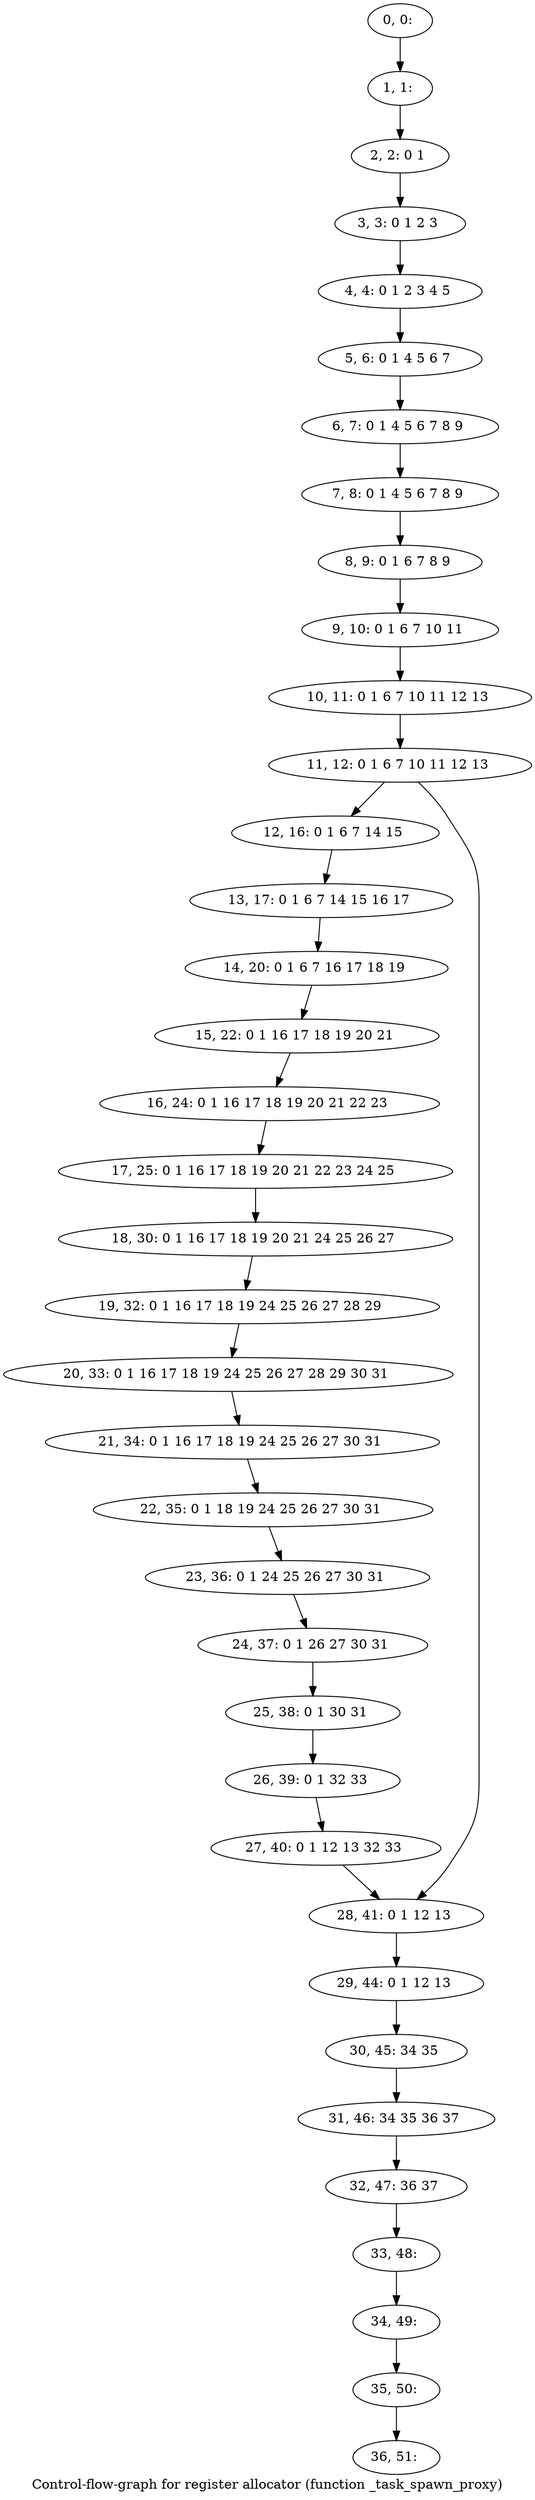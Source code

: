 digraph G {
graph [label="Control-flow-graph for register allocator (function _task_spawn_proxy)"]
0[label="0, 0: "];
1[label="1, 1: "];
2[label="2, 2: 0 1 "];
3[label="3, 3: 0 1 2 3 "];
4[label="4, 4: 0 1 2 3 4 5 "];
5[label="5, 6: 0 1 4 5 6 7 "];
6[label="6, 7: 0 1 4 5 6 7 8 9 "];
7[label="7, 8: 0 1 4 5 6 7 8 9 "];
8[label="8, 9: 0 1 6 7 8 9 "];
9[label="9, 10: 0 1 6 7 10 11 "];
10[label="10, 11: 0 1 6 7 10 11 12 13 "];
11[label="11, 12: 0 1 6 7 10 11 12 13 "];
12[label="12, 16: 0 1 6 7 14 15 "];
13[label="13, 17: 0 1 6 7 14 15 16 17 "];
14[label="14, 20: 0 1 6 7 16 17 18 19 "];
15[label="15, 22: 0 1 16 17 18 19 20 21 "];
16[label="16, 24: 0 1 16 17 18 19 20 21 22 23 "];
17[label="17, 25: 0 1 16 17 18 19 20 21 22 23 24 25 "];
18[label="18, 30: 0 1 16 17 18 19 20 21 24 25 26 27 "];
19[label="19, 32: 0 1 16 17 18 19 24 25 26 27 28 29 "];
20[label="20, 33: 0 1 16 17 18 19 24 25 26 27 28 29 30 31 "];
21[label="21, 34: 0 1 16 17 18 19 24 25 26 27 30 31 "];
22[label="22, 35: 0 1 18 19 24 25 26 27 30 31 "];
23[label="23, 36: 0 1 24 25 26 27 30 31 "];
24[label="24, 37: 0 1 26 27 30 31 "];
25[label="25, 38: 0 1 30 31 "];
26[label="26, 39: 0 1 32 33 "];
27[label="27, 40: 0 1 12 13 32 33 "];
28[label="28, 41: 0 1 12 13 "];
29[label="29, 44: 0 1 12 13 "];
30[label="30, 45: 34 35 "];
31[label="31, 46: 34 35 36 37 "];
32[label="32, 47: 36 37 "];
33[label="33, 48: "];
34[label="34, 49: "];
35[label="35, 50: "];
36[label="36, 51: "];
0->1 ;
1->2 ;
2->3 ;
3->4 ;
4->5 ;
5->6 ;
6->7 ;
7->8 ;
8->9 ;
9->10 ;
10->11 ;
11->12 ;
11->28 ;
12->13 ;
13->14 ;
14->15 ;
15->16 ;
16->17 ;
17->18 ;
18->19 ;
19->20 ;
20->21 ;
21->22 ;
22->23 ;
23->24 ;
24->25 ;
25->26 ;
26->27 ;
27->28 ;
28->29 ;
29->30 ;
30->31 ;
31->32 ;
32->33 ;
33->34 ;
34->35 ;
35->36 ;
}
